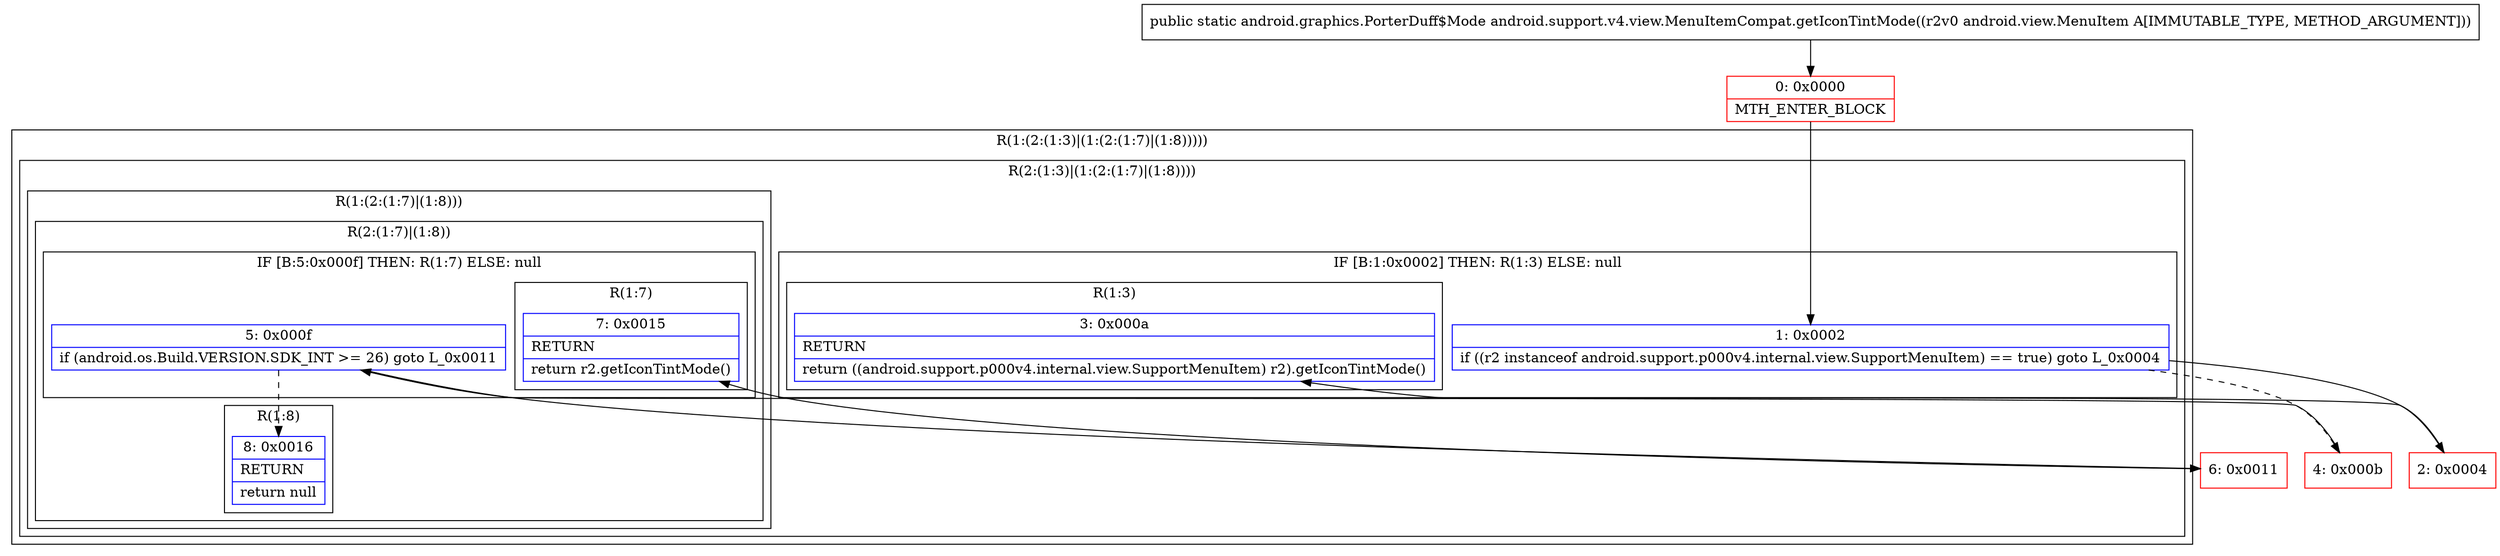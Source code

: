 digraph "CFG forandroid.support.v4.view.MenuItemCompat.getIconTintMode(Landroid\/view\/MenuItem;)Landroid\/graphics\/PorterDuff$Mode;" {
subgraph cluster_Region_873122562 {
label = "R(1:(2:(1:3)|(1:(2:(1:7)|(1:8)))))";
node [shape=record,color=blue];
subgraph cluster_Region_1594728449 {
label = "R(2:(1:3)|(1:(2:(1:7)|(1:8))))";
node [shape=record,color=blue];
subgraph cluster_IfRegion_153000588 {
label = "IF [B:1:0x0002] THEN: R(1:3) ELSE: null";
node [shape=record,color=blue];
Node_1 [shape=record,label="{1\:\ 0x0002|if ((r2 instanceof android.support.p000v4.internal.view.SupportMenuItem) == true) goto L_0x0004\l}"];
subgraph cluster_Region_372706698 {
label = "R(1:3)";
node [shape=record,color=blue];
Node_3 [shape=record,label="{3\:\ 0x000a|RETURN\l|return ((android.support.p000v4.internal.view.SupportMenuItem) r2).getIconTintMode()\l}"];
}
}
subgraph cluster_Region_1946650261 {
label = "R(1:(2:(1:7)|(1:8)))";
node [shape=record,color=blue];
subgraph cluster_Region_1178086844 {
label = "R(2:(1:7)|(1:8))";
node [shape=record,color=blue];
subgraph cluster_IfRegion_999232781 {
label = "IF [B:5:0x000f] THEN: R(1:7) ELSE: null";
node [shape=record,color=blue];
Node_5 [shape=record,label="{5\:\ 0x000f|if (android.os.Build.VERSION.SDK_INT \>= 26) goto L_0x0011\l}"];
subgraph cluster_Region_360322219 {
label = "R(1:7)";
node [shape=record,color=blue];
Node_7 [shape=record,label="{7\:\ 0x0015|RETURN\l|return r2.getIconTintMode()\l}"];
}
}
subgraph cluster_Region_1560353727 {
label = "R(1:8)";
node [shape=record,color=blue];
Node_8 [shape=record,label="{8\:\ 0x0016|RETURN\l|return null\l}"];
}
}
}
}
}
Node_0 [shape=record,color=red,label="{0\:\ 0x0000|MTH_ENTER_BLOCK\l}"];
Node_2 [shape=record,color=red,label="{2\:\ 0x0004}"];
Node_4 [shape=record,color=red,label="{4\:\ 0x000b}"];
Node_6 [shape=record,color=red,label="{6\:\ 0x0011}"];
MethodNode[shape=record,label="{public static android.graphics.PorterDuff$Mode android.support.v4.view.MenuItemCompat.getIconTintMode((r2v0 android.view.MenuItem A[IMMUTABLE_TYPE, METHOD_ARGUMENT])) }"];
MethodNode -> Node_0;
Node_1 -> Node_2;
Node_1 -> Node_4[style=dashed];
Node_5 -> Node_6;
Node_5 -> Node_8[style=dashed];
Node_0 -> Node_1;
Node_2 -> Node_3;
Node_4 -> Node_5;
Node_6 -> Node_7;
}

